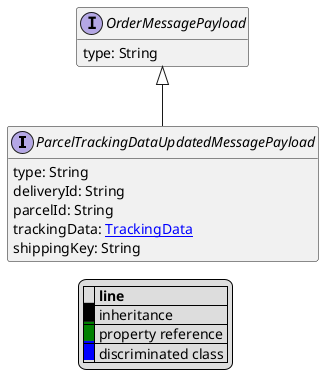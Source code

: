 @startuml

hide empty fields
hide empty methods
legend
|= |= line |
|<back:black>   </back>| inheritance |
|<back:green>   </back>| property reference |
|<back:blue>   </back>| discriminated class |
endlegend
interface ParcelTrackingDataUpdatedMessagePayload [[ParcelTrackingDataUpdatedMessagePayload.svg]] extends OrderMessagePayload {
    type: String
    deliveryId: String
    parcelId: String
    trackingData: [[TrackingData.svg TrackingData]]
    shippingKey: String
}
interface OrderMessagePayload [[OrderMessagePayload.svg]]  {
    type: String
}





@enduml
